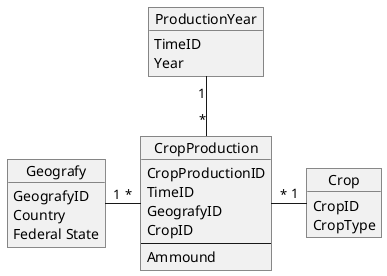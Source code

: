 @startuml
  object ProductionYear{
    TimeID
    Year
  }
  
  object Geografy{
    GeografyID
    Country
    Federal State
  }
  
  object CropProduction{
    CropProductionID
    TimeID
    GeografyID
    CropID
    ---
    Ammound
  }
  
  object Crop{
    CropID
    CropType
  }
  
  CropProduction "*" -up- "1" ProductionYear
  CropProduction "*" -left- "1" Geografy
  CropProduction "*" -right- "1" Crop

@enduml